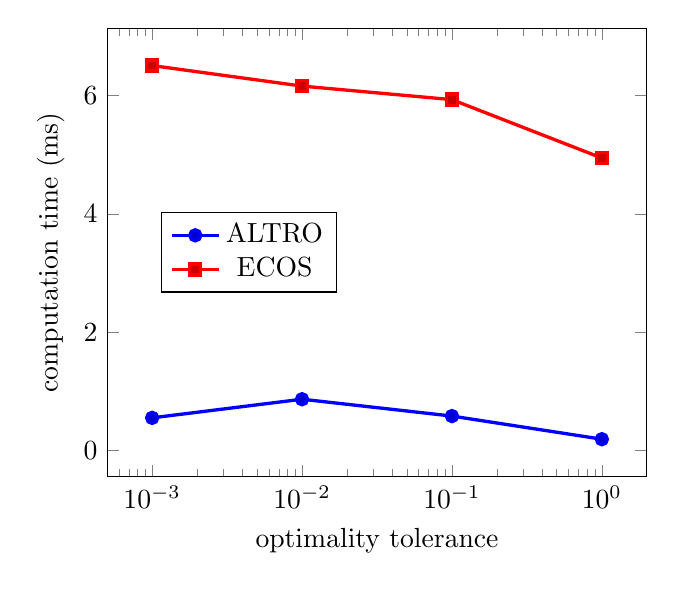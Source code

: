 \begin{tikzpicture}
\begin{axis}[ylabel={computation time (ms)}, xlabel={optimality tolerance}, xmode={log}, legend style={at={(0.1,0.5)}, anchor={west}}]
    \addplot+[very thick]
        coordinates {
            (1.0,0.189)
            (0.1,0.58)
            (0.01,0.865)
            (0.001,0.55)
            (0.0,0.581)
        }
        ;
    \addplot+[very thick]
        coordinates {
            (1.0,4.945)
            (0.1,5.933)
            (0.01,6.162)
            (0.001,6.509)
            (0.0,6.759)
        }
        ;
    \legend{{ALTRO},{ECOS}}
\end{axis}
\end{tikzpicture}
